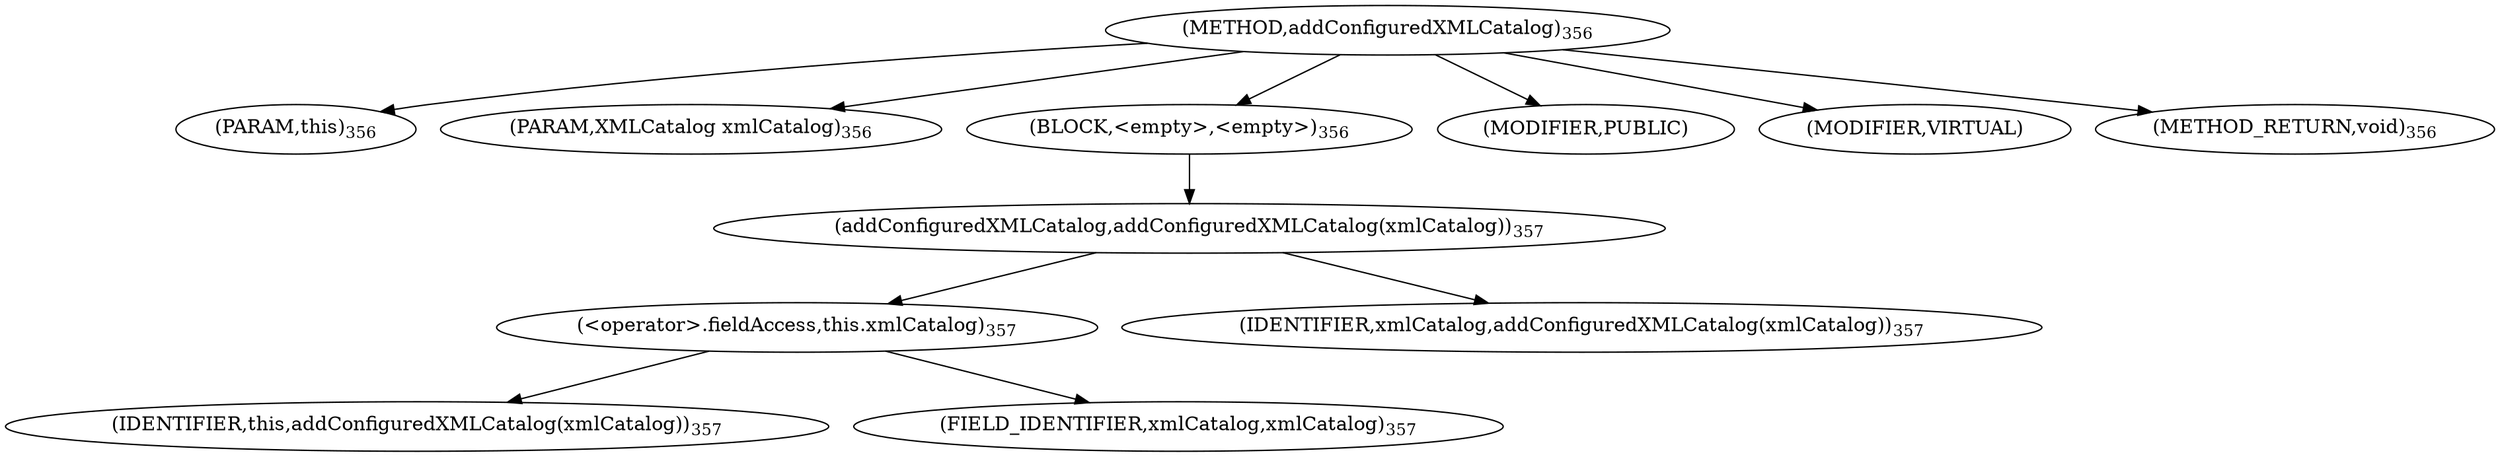 digraph "addConfiguredXMLCatalog" {  
"669" [label = <(METHOD,addConfiguredXMLCatalog)<SUB>356</SUB>> ]
"25" [label = <(PARAM,this)<SUB>356</SUB>> ]
"670" [label = <(PARAM,XMLCatalog xmlCatalog)<SUB>356</SUB>> ]
"671" [label = <(BLOCK,&lt;empty&gt;,&lt;empty&gt;)<SUB>356</SUB>> ]
"672" [label = <(addConfiguredXMLCatalog,addConfiguredXMLCatalog(xmlCatalog))<SUB>357</SUB>> ]
"673" [label = <(&lt;operator&gt;.fieldAccess,this.xmlCatalog)<SUB>357</SUB>> ]
"24" [label = <(IDENTIFIER,this,addConfiguredXMLCatalog(xmlCatalog))<SUB>357</SUB>> ]
"674" [label = <(FIELD_IDENTIFIER,xmlCatalog,xmlCatalog)<SUB>357</SUB>> ]
"675" [label = <(IDENTIFIER,xmlCatalog,addConfiguredXMLCatalog(xmlCatalog))<SUB>357</SUB>> ]
"676" [label = <(MODIFIER,PUBLIC)> ]
"677" [label = <(MODIFIER,VIRTUAL)> ]
"678" [label = <(METHOD_RETURN,void)<SUB>356</SUB>> ]
  "669" -> "25" 
  "669" -> "670" 
  "669" -> "671" 
  "669" -> "676" 
  "669" -> "677" 
  "669" -> "678" 
  "671" -> "672" 
  "672" -> "673" 
  "672" -> "675" 
  "673" -> "24" 
  "673" -> "674" 
}
